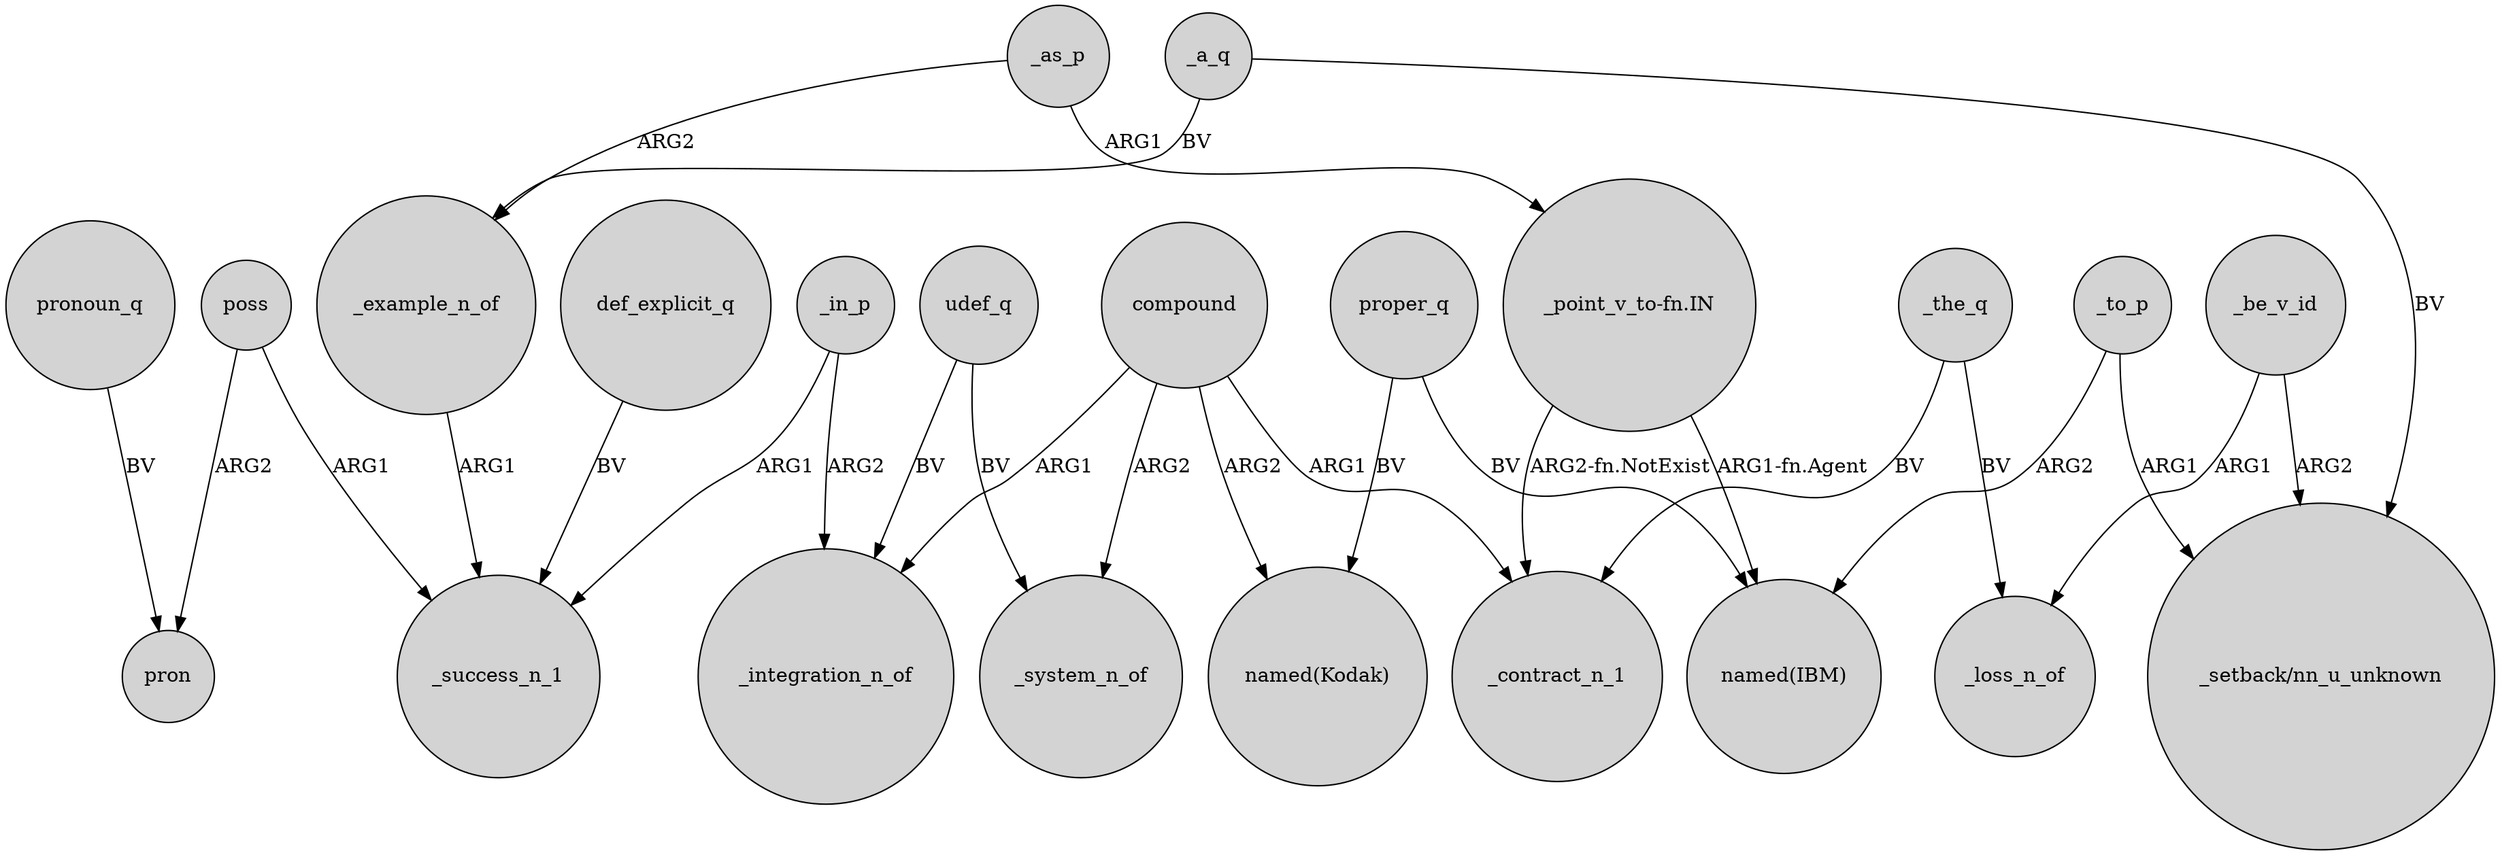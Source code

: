 digraph {
	node [shape=circle style=filled]
	poss -> pron [label=ARG2]
	_in_p -> _integration_n_of [label=ARG2]
	_as_p -> "_point_v_to-fn.IN" [label=ARG1]
	compound -> _system_n_of [label=ARG2]
	poss -> _success_n_1 [label=ARG1]
	_in_p -> _success_n_1 [label=ARG1]
	_a_q -> "_setback/nn_u_unknown" [label=BV]
	proper_q -> "named(IBM)" [label=BV]
	udef_q -> _system_n_of [label=BV]
	compound -> _contract_n_1 [label=ARG1]
	"_point_v_to-fn.IN" -> _contract_n_1 [label="ARG2-fn.NotExist"]
	compound -> _integration_n_of [label=ARG1]
	proper_q -> "named(Kodak)" [label=BV]
	_to_p -> "_setback/nn_u_unknown" [label=ARG1]
	pronoun_q -> pron [label=BV]
	_the_q -> _contract_n_1 [label=BV]
	_example_n_of -> _success_n_1 [label=ARG1]
	_to_p -> "named(IBM)" [label=ARG2]
	_as_p -> _example_n_of [label=ARG2]
	_be_v_id -> _loss_n_of [label=ARG1]
	_the_q -> _loss_n_of [label=BV]
	"_point_v_to-fn.IN" -> "named(IBM)" [label="ARG1-fn.Agent"]
	def_explicit_q -> _success_n_1 [label=BV]
	_a_q -> _example_n_of [label=BV]
	compound -> "named(Kodak)" [label=ARG2]
	udef_q -> _integration_n_of [label=BV]
	_be_v_id -> "_setback/nn_u_unknown" [label=ARG2]
}
